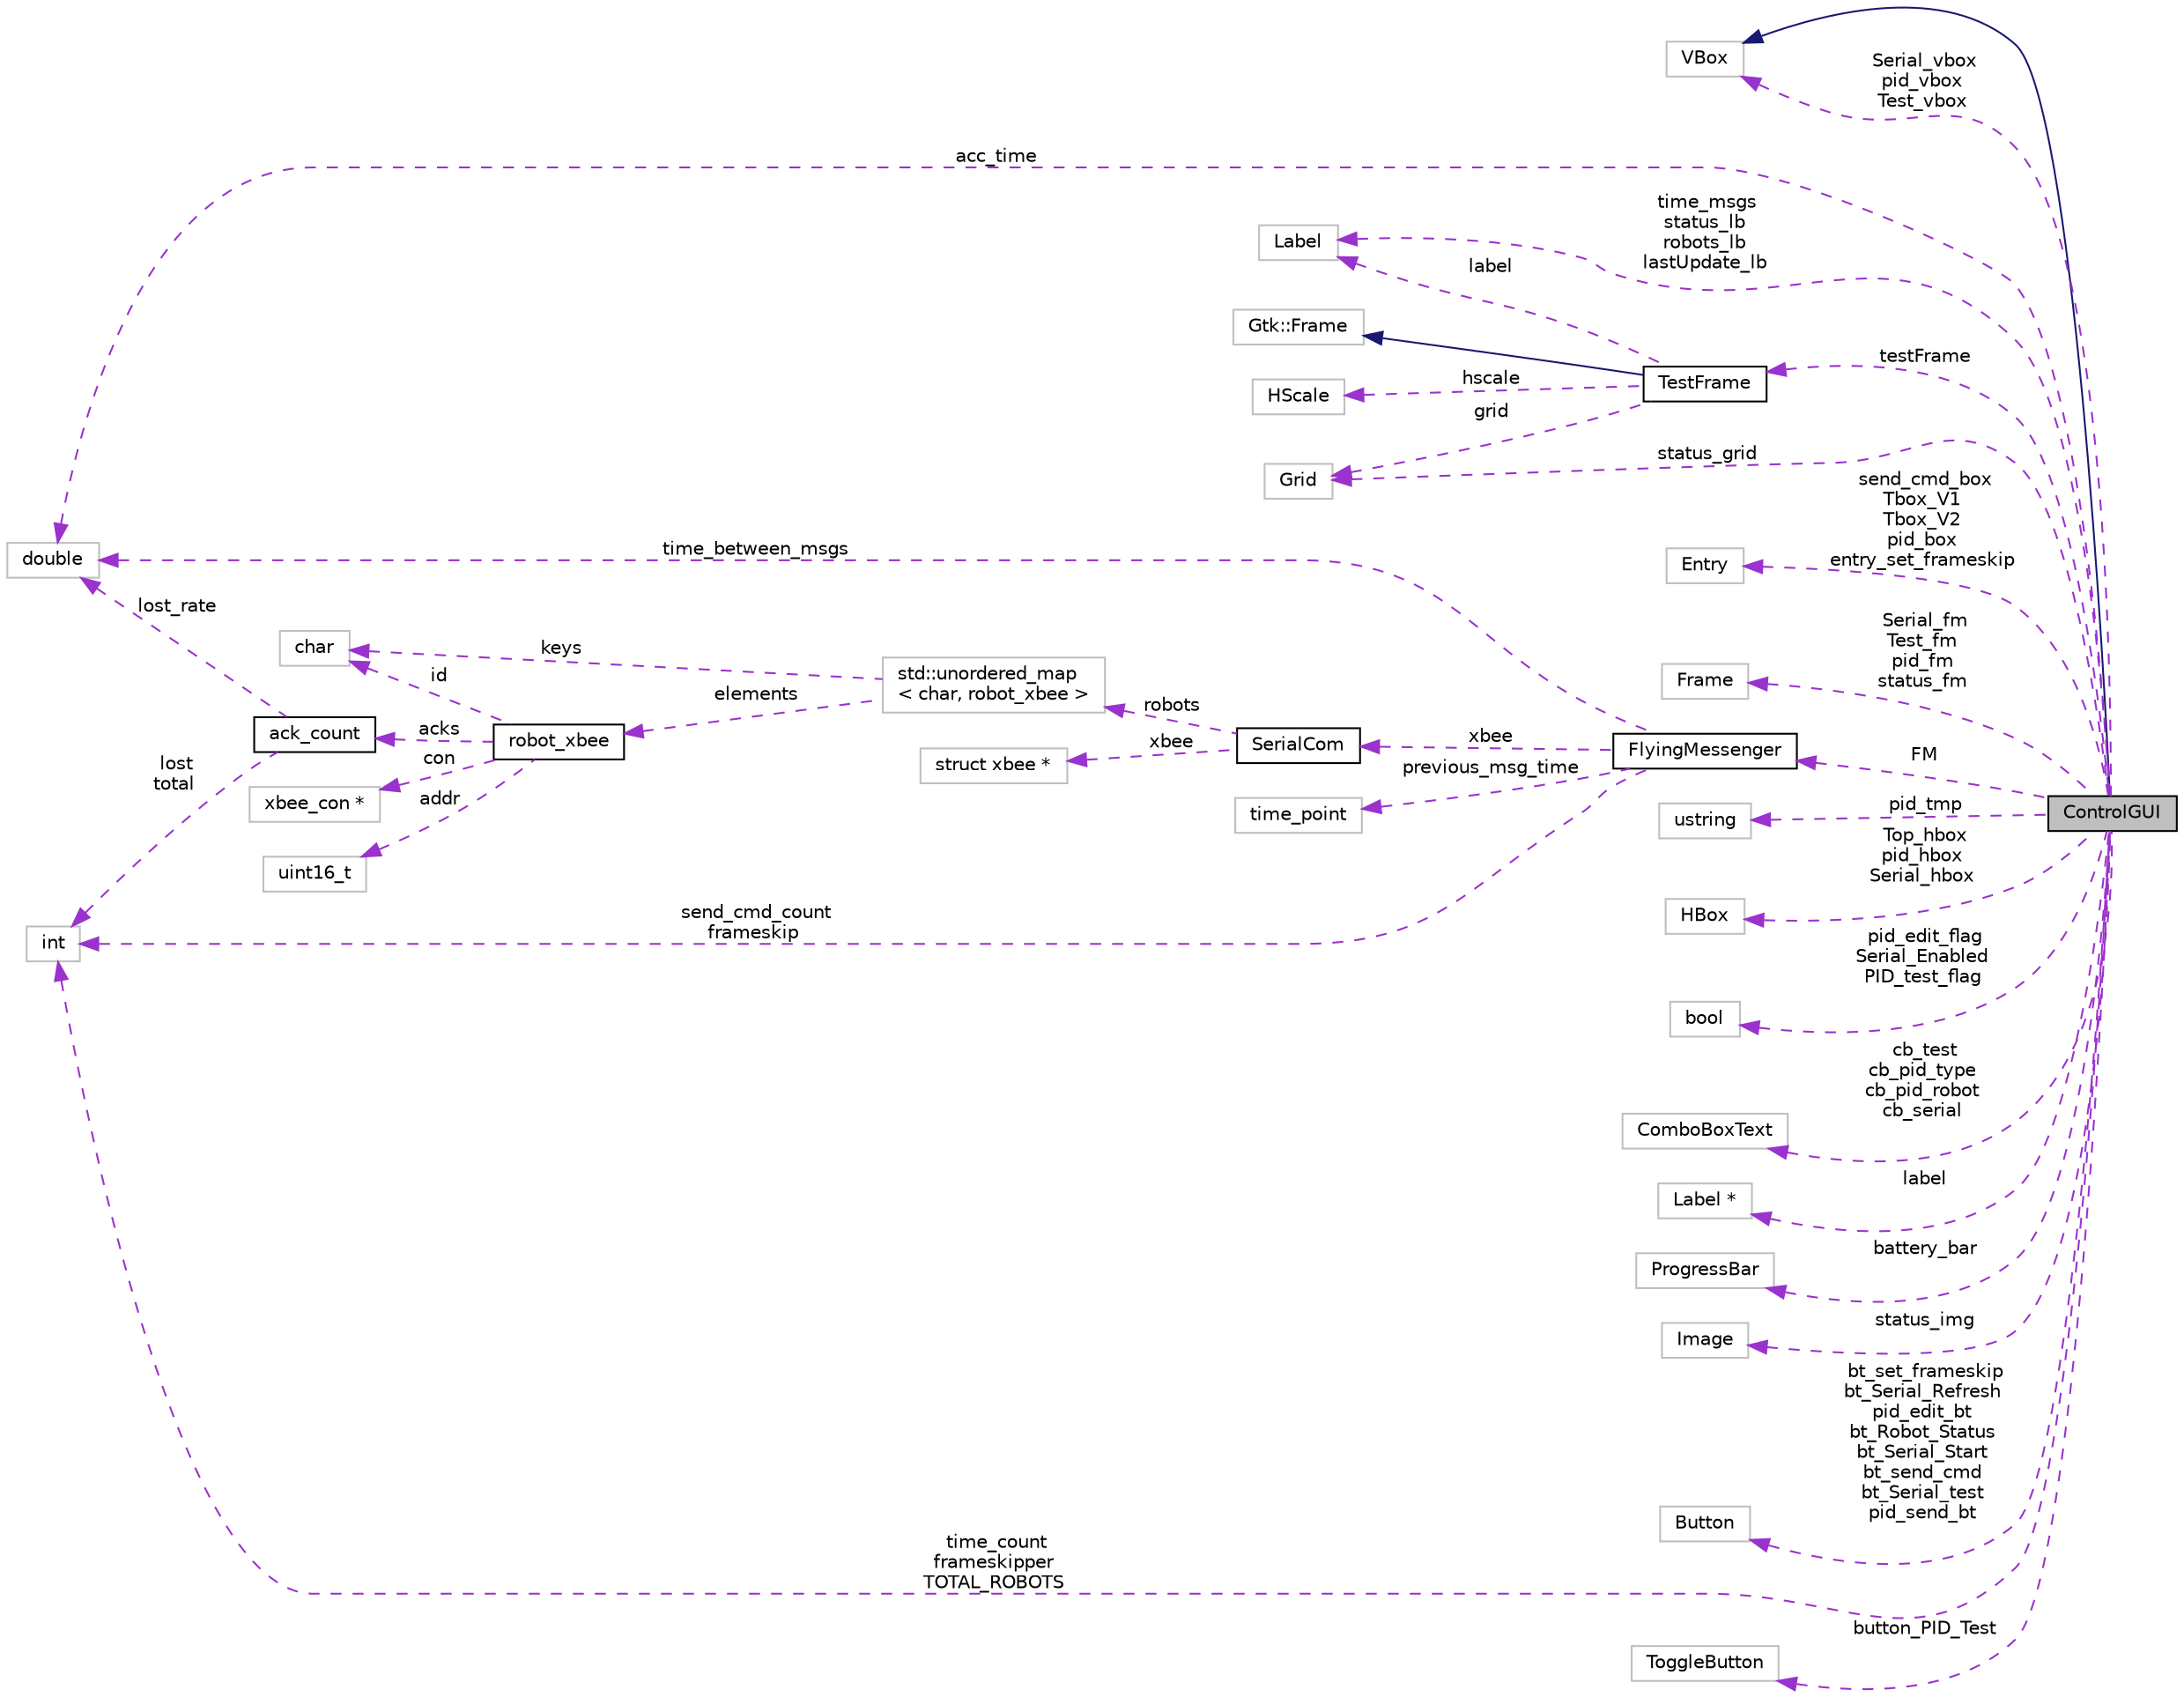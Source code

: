 digraph "ControlGUI"
{
 // INTERACTIVE_SVG=YES
  edge [fontname="Helvetica",fontsize="10",labelfontname="Helvetica",labelfontsize="10"];
  node [fontname="Helvetica",fontsize="10",shape=record];
  rankdir="LR";
  Node2 [label="ControlGUI",height=0.2,width=0.4,color="black", fillcolor="grey75", style="filled", fontcolor="black"];
  Node3 -> Node2 [dir="back",color="midnightblue",fontsize="10",style="solid",fontname="Helvetica"];
  Node3 [label="VBox",height=0.2,width=0.4,color="grey75", fillcolor="white", style="filled"];
  Node4 -> Node2 [dir="back",color="darkorchid3",fontsize="10",style="dashed",label=" acc_time" ,fontname="Helvetica"];
  Node4 [label="double",height=0.2,width=0.4,color="grey75", fillcolor="white", style="filled"];
  Node5 -> Node2 [dir="back",color="darkorchid3",fontsize="10",style="dashed",label=" time_msgs\nstatus_lb\nrobots_lb\nlastUpdate_lb" ,fontname="Helvetica"];
  Node5 [label="Label",height=0.2,width=0.4,color="grey75", fillcolor="white", style="filled"];
  Node3 -> Node2 [dir="back",color="darkorchid3",fontsize="10",style="dashed",label=" Serial_vbox\npid_vbox\nTest_vbox" ,fontname="Helvetica"];
  Node6 -> Node2 [dir="back",color="darkorchid3",fontsize="10",style="dashed",label=" testFrame" ,fontname="Helvetica"];
  Node6 [label="TestFrame",height=0.2,width=0.4,color="black", fillcolor="white", style="filled",URL="$class_test_frame.html"];
  Node7 -> Node6 [dir="back",color="midnightblue",fontsize="10",style="solid",fontname="Helvetica"];
  Node7 [label="Gtk::Frame",height=0.2,width=0.4,color="grey75", fillcolor="white", style="filled"];
  Node5 -> Node6 [dir="back",color="darkorchid3",fontsize="10",style="dashed",label=" label" ,fontname="Helvetica"];
  Node8 -> Node6 [dir="back",color="darkorchid3",fontsize="10",style="dashed",label=" hscale" ,fontname="Helvetica"];
  Node8 [label="HScale",height=0.2,width=0.4,color="grey75", fillcolor="white", style="filled"];
  Node9 -> Node6 [dir="back",color="darkorchid3",fontsize="10",style="dashed",label=" grid" ,fontname="Helvetica"];
  Node9 [label="Grid",height=0.2,width=0.4,color="grey75", fillcolor="white", style="filled"];
  Node10 -> Node2 [dir="back",color="darkorchid3",fontsize="10",style="dashed",label=" send_cmd_box\nTbox_V1\nTbox_V2\npid_box\nentry_set_frameskip" ,fontname="Helvetica"];
  Node10 [label="Entry",height=0.2,width=0.4,color="grey75", fillcolor="white", style="filled"];
  Node11 -> Node2 [dir="back",color="darkorchid3",fontsize="10",style="dashed",label=" Serial_fm\nTest_fm\npid_fm\nstatus_fm" ,fontname="Helvetica"];
  Node11 [label="Frame",height=0.2,width=0.4,color="grey75", fillcolor="white", style="filled"];
  Node12 -> Node2 [dir="back",color="darkorchid3",fontsize="10",style="dashed",label=" time_count\nframeskipper\nTOTAL_ROBOTS" ,fontname="Helvetica"];
  Node12 [label="int",height=0.2,width=0.4,color="grey75", fillcolor="white", style="filled"];
  Node13 -> Node2 [dir="back",color="darkorchid3",fontsize="10",style="dashed",label=" pid_tmp" ,fontname="Helvetica"];
  Node13 [label="ustring",height=0.2,width=0.4,color="grey75", fillcolor="white", style="filled"];
  Node9 -> Node2 [dir="back",color="darkorchid3",fontsize="10",style="dashed",label=" status_grid" ,fontname="Helvetica"];
  Node14 -> Node2 [dir="back",color="darkorchid3",fontsize="10",style="dashed",label=" Top_hbox\npid_hbox\nSerial_hbox" ,fontname="Helvetica"];
  Node14 [label="HBox",height=0.2,width=0.4,color="grey75", fillcolor="white", style="filled"];
  Node15 -> Node2 [dir="back",color="darkorchid3",fontsize="10",style="dashed",label=" pid_edit_flag\nSerial_Enabled\nPID_test_flag" ,fontname="Helvetica"];
  Node15 [label="bool",height=0.2,width=0.4,color="grey75", fillcolor="white", style="filled"];
  Node16 -> Node2 [dir="back",color="darkorchid3",fontsize="10",style="dashed",label=" cb_test\ncb_pid_type\ncb_pid_robot\ncb_serial" ,fontname="Helvetica"];
  Node16 [label="ComboBoxText",height=0.2,width=0.4,color="grey75", fillcolor="white", style="filled"];
  Node17 -> Node2 [dir="back",color="darkorchid3",fontsize="10",style="dashed",label=" label" ,fontname="Helvetica"];
  Node17 [label="Label *",height=0.2,width=0.4,color="grey75", fillcolor="white", style="filled"];
  Node18 -> Node2 [dir="back",color="darkorchid3",fontsize="10",style="dashed",label=" battery_bar" ,fontname="Helvetica"];
  Node18 [label="ProgressBar",height=0.2,width=0.4,color="grey75", fillcolor="white", style="filled"];
  Node19 -> Node2 [dir="back",color="darkorchid3",fontsize="10",style="dashed",label=" status_img" ,fontname="Helvetica"];
  Node19 [label="Image",height=0.2,width=0.4,color="grey75", fillcolor="white", style="filled"];
  Node20 -> Node2 [dir="back",color="darkorchid3",fontsize="10",style="dashed",label=" bt_set_frameskip\nbt_Serial_Refresh\npid_edit_bt\nbt_Robot_Status\nbt_Serial_Start\nbt_send_cmd\nbt_Serial_test\npid_send_bt" ,fontname="Helvetica"];
  Node20 [label="Button",height=0.2,width=0.4,color="grey75", fillcolor="white", style="filled"];
  Node21 -> Node2 [dir="back",color="darkorchid3",fontsize="10",style="dashed",label=" FM" ,fontname="Helvetica"];
  Node21 [label="FlyingMessenger",height=0.2,width=0.4,color="black", fillcolor="white", style="filled",URL="$class_flying_messenger.html"];
  Node22 -> Node21 [dir="back",color="darkorchid3",fontsize="10",style="dashed",label=" xbee" ,fontname="Helvetica"];
  Node22 [label="SerialCom",height=0.2,width=0.4,color="black", fillcolor="white", style="filled",URL="$class_serial_com.html"];
  Node23 -> Node22 [dir="back",color="darkorchid3",fontsize="10",style="dashed",label=" xbee" ,fontname="Helvetica"];
  Node23 [label="struct xbee *",height=0.2,width=0.4,color="grey75", fillcolor="white", style="filled"];
  Node24 -> Node22 [dir="back",color="darkorchid3",fontsize="10",style="dashed",label=" robots" ,fontname="Helvetica"];
  Node24 [label="std::unordered_map\l\< char, robot_xbee \>",height=0.2,width=0.4,color="grey75", fillcolor="white", style="filled"];
  Node25 -> Node24 [dir="back",color="darkorchid3",fontsize="10",style="dashed",label=" keys" ,fontname="Helvetica"];
  Node25 [label="char",height=0.2,width=0.4,color="grey75", fillcolor="white", style="filled"];
  Node26 -> Node24 [dir="back",color="darkorchid3",fontsize="10",style="dashed",label=" elements" ,fontname="Helvetica"];
  Node26 [label="robot_xbee",height=0.2,width=0.4,color="black", fillcolor="white", style="filled",URL="$structrobot__xbee.html"];
  Node27 -> Node26 [dir="back",color="darkorchid3",fontsize="10",style="dashed",label=" con" ,fontname="Helvetica"];
  Node27 [label="xbee_con *",height=0.2,width=0.4,color="grey75", fillcolor="white", style="filled"];
  Node28 -> Node26 [dir="back",color="darkorchid3",fontsize="10",style="dashed",label=" addr" ,fontname="Helvetica"];
  Node28 [label="uint16_t",height=0.2,width=0.4,color="grey75", fillcolor="white", style="filled"];
  Node25 -> Node26 [dir="back",color="darkorchid3",fontsize="10",style="dashed",label=" id" ,fontname="Helvetica"];
  Node29 -> Node26 [dir="back",color="darkorchid3",fontsize="10",style="dashed",label=" acks" ,fontname="Helvetica"];
  Node29 [label="ack_count",height=0.2,width=0.4,color="black", fillcolor="white", style="filled",URL="$structack__count.html"];
  Node4 -> Node29 [dir="back",color="darkorchid3",fontsize="10",style="dashed",label=" lost_rate" ,fontname="Helvetica"];
  Node12 -> Node29 [dir="back",color="darkorchid3",fontsize="10",style="dashed",label=" lost\ntotal" ,fontname="Helvetica"];
  Node30 -> Node21 [dir="back",color="darkorchid3",fontsize="10",style="dashed",label=" previous_msg_time" ,fontname="Helvetica"];
  Node30 [label="time_point",height=0.2,width=0.4,color="grey75", fillcolor="white", style="filled"];
  Node4 -> Node21 [dir="back",color="darkorchid3",fontsize="10",style="dashed",label=" time_between_msgs" ,fontname="Helvetica"];
  Node12 -> Node21 [dir="back",color="darkorchid3",fontsize="10",style="dashed",label=" send_cmd_count\nframeskip" ,fontname="Helvetica"];
  Node31 -> Node2 [dir="back",color="darkorchid3",fontsize="10",style="dashed",label=" button_PID_Test" ,fontname="Helvetica"];
  Node31 [label="ToggleButton",height=0.2,width=0.4,color="grey75", fillcolor="white", style="filled"];
}
